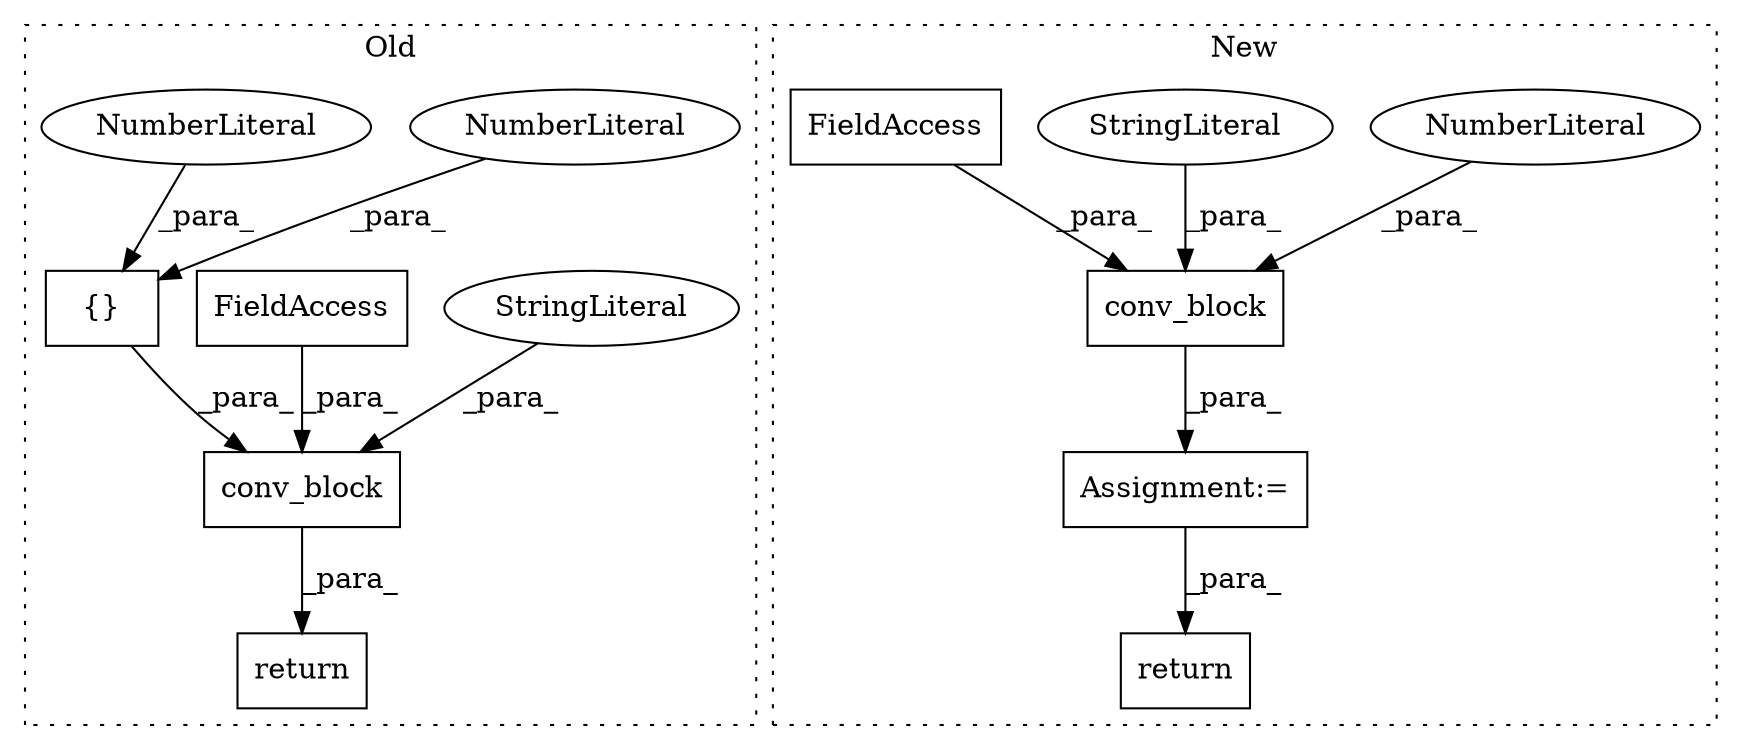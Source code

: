 digraph G {
subgraph cluster0 {
1 [label="conv_block" a="32" s="2176,2296" l="11,1" shape="box"];
3 [label="return" a="41" s="2169" l="7" shape="box"];
4 [label="StringLiteral" a="45" s="2194" l="13" shape="ellipse"];
5 [label="FieldAccess" a="22" s="2290" l="6" shape="box"];
8 [label="{}" a="4" s="2282,2288" l="1,1" shape="box"];
9 [label="NumberLiteral" a="34" s="2287" l="1" shape="ellipse"];
10 [label="NumberLiteral" a="34" s="2283" l="1" shape="ellipse"];
label = "Old";
style="dotted";
}
subgraph cluster1 {
2 [label="return" a="41" s="2668" l="7" shape="box"];
6 [label="conv_block" a="32" s="2480,2535" l="11,1" shape="box"];
7 [label="NumberLiteral" a="34" s="2516" l="1" shape="ellipse"];
11 [label="StringLiteral" a="45" s="2498" l="5" shape="ellipse"];
12 [label="FieldAccess" a="22" s="2529" l="6" shape="box"];
13 [label="Assignment:=" a="7" s="2479" l="1" shape="box"];
label = "New";
style="dotted";
}
1 -> 3 [label="_para_"];
4 -> 1 [label="_para_"];
5 -> 1 [label="_para_"];
6 -> 13 [label="_para_"];
7 -> 6 [label="_para_"];
8 -> 1 [label="_para_"];
9 -> 8 [label="_para_"];
10 -> 8 [label="_para_"];
11 -> 6 [label="_para_"];
12 -> 6 [label="_para_"];
13 -> 2 [label="_para_"];
}